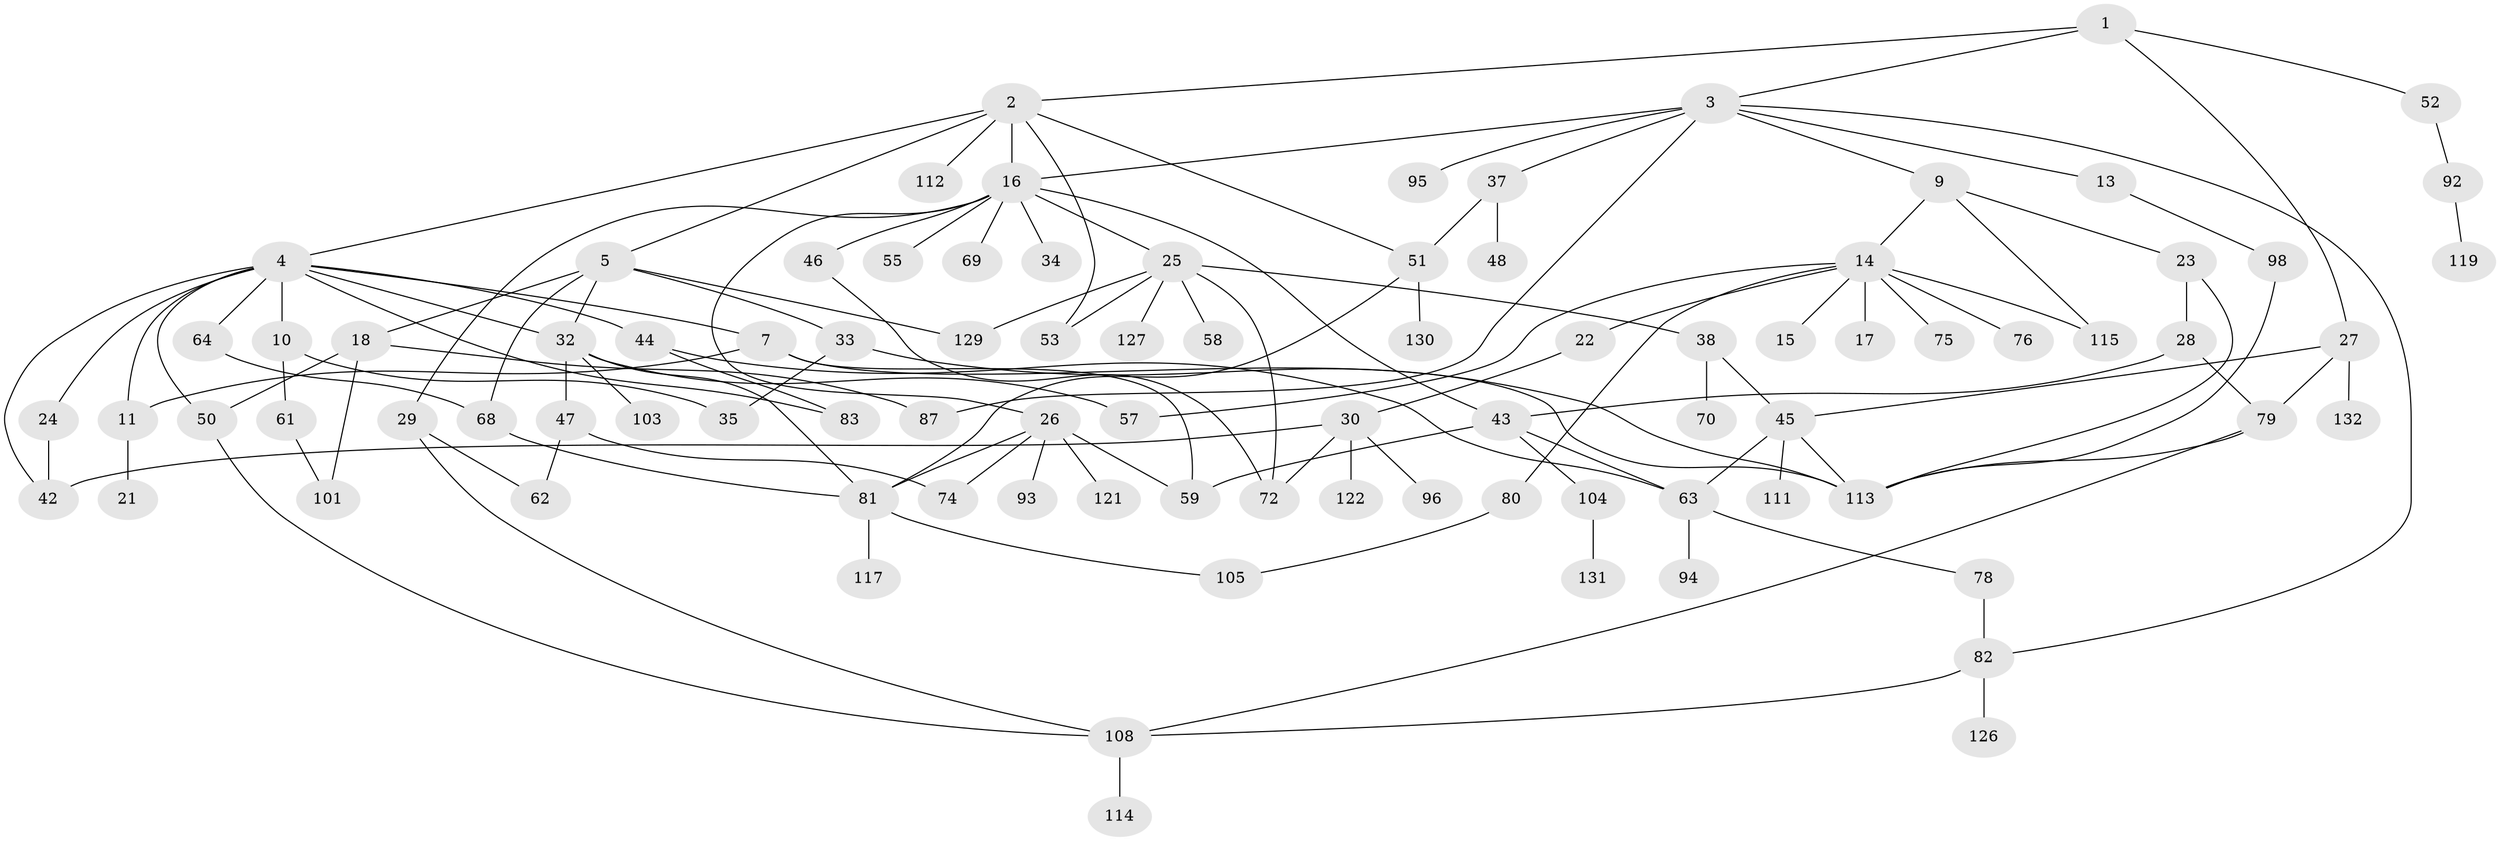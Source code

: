 // Generated by graph-tools (version 1.1) at 2025/51/02/27/25 19:51:36]
// undirected, 90 vertices, 129 edges
graph export_dot {
graph [start="1"]
  node [color=gray90,style=filled];
  1 [super="+6"];
  2 [super="+65"];
  3 [super="+31"];
  4 [super="+40"];
  5 [super="+8"];
  7 [super="+39"];
  9 [super="+12"];
  10 [super="+116"];
  11;
  13;
  14 [super="+19"];
  15;
  16 [super="+20"];
  17 [super="+36"];
  18;
  21;
  22 [super="+56"];
  23 [super="+91"];
  24;
  25 [super="+89"];
  26 [super="+118"];
  27 [super="+71"];
  28;
  29 [super="+86"];
  30 [super="+54"];
  32 [super="+85"];
  33;
  34;
  35;
  37 [super="+41"];
  38 [super="+77"];
  42;
  43 [super="+100"];
  44;
  45 [super="+90"];
  46 [super="+49"];
  47;
  48;
  50 [super="+67"];
  51 [super="+66"];
  52;
  53 [super="+120"];
  55 [super="+102"];
  57;
  58;
  59 [super="+60"];
  61;
  62;
  63 [super="+73"];
  64;
  68;
  69;
  70 [super="+97"];
  72 [super="+88"];
  74;
  75;
  76;
  78;
  79 [super="+110"];
  80;
  81 [super="+99"];
  82 [super="+106"];
  83 [super="+84"];
  87;
  92 [super="+107"];
  93;
  94;
  95;
  96;
  98;
  101;
  103;
  104 [super="+125"];
  105 [super="+109"];
  108 [super="+128"];
  111;
  112;
  113 [super="+124"];
  114;
  115 [super="+123"];
  117;
  119;
  121;
  122;
  126;
  127;
  129;
  130;
  131;
  132;
  1 -- 2;
  1 -- 3;
  1 -- 52;
  1 -- 27;
  2 -- 4;
  2 -- 5;
  2 -- 16;
  2 -- 112;
  2 -- 53;
  2 -- 51;
  3 -- 9;
  3 -- 13;
  3 -- 37;
  3 -- 82;
  3 -- 95;
  3 -- 87;
  3 -- 16;
  4 -- 7;
  4 -- 10;
  4 -- 11;
  4 -- 24;
  4 -- 44;
  4 -- 64;
  4 -- 32;
  4 -- 50;
  4 -- 42;
  4 -- 83;
  5 -- 18;
  5 -- 129;
  5 -- 68;
  5 -- 32;
  5 -- 33;
  7 -- 11;
  7 -- 113;
  7 -- 59;
  9 -- 14;
  9 -- 23;
  9 -- 115;
  10 -- 35;
  10 -- 61;
  11 -- 21;
  13 -- 98;
  14 -- 15;
  14 -- 17;
  14 -- 22;
  14 -- 115;
  14 -- 80;
  14 -- 57;
  14 -- 75;
  14 -- 76;
  16 -- 25;
  16 -- 29;
  16 -- 34;
  16 -- 55;
  16 -- 69;
  16 -- 26;
  16 -- 43;
  16 -- 46;
  18 -- 87;
  18 -- 50;
  18 -- 101;
  22 -- 30;
  23 -- 28;
  23 -- 113;
  24 -- 42;
  25 -- 38;
  25 -- 53;
  25 -- 58;
  25 -- 127;
  25 -- 129;
  25 -- 72;
  26 -- 59;
  26 -- 74;
  26 -- 93;
  26 -- 81;
  26 -- 121;
  27 -- 79;
  27 -- 132;
  27 -- 45;
  28 -- 79;
  28 -- 43;
  29 -- 108;
  29 -- 62;
  30 -- 96;
  30 -- 122;
  30 -- 72;
  30 -- 42;
  32 -- 47;
  32 -- 81;
  32 -- 57;
  32 -- 103;
  33 -- 113;
  33 -- 35;
  37 -- 48;
  37 -- 51;
  38 -- 45;
  38 -- 70;
  43 -- 104;
  43 -- 63;
  43 -- 59;
  44 -- 83;
  44 -- 63;
  45 -- 63;
  45 -- 113;
  45 -- 111;
  46 -- 72;
  47 -- 62;
  47 -- 74;
  50 -- 108;
  51 -- 81;
  51 -- 130;
  52 -- 92;
  61 -- 101;
  63 -- 78;
  63 -- 94;
  64 -- 68;
  68 -- 81;
  78 -- 82;
  79 -- 113;
  79 -- 108;
  80 -- 105;
  81 -- 117;
  81 -- 105;
  82 -- 126;
  82 -- 108;
  92 -- 119;
  98 -- 113;
  104 -- 131;
  108 -- 114;
}
